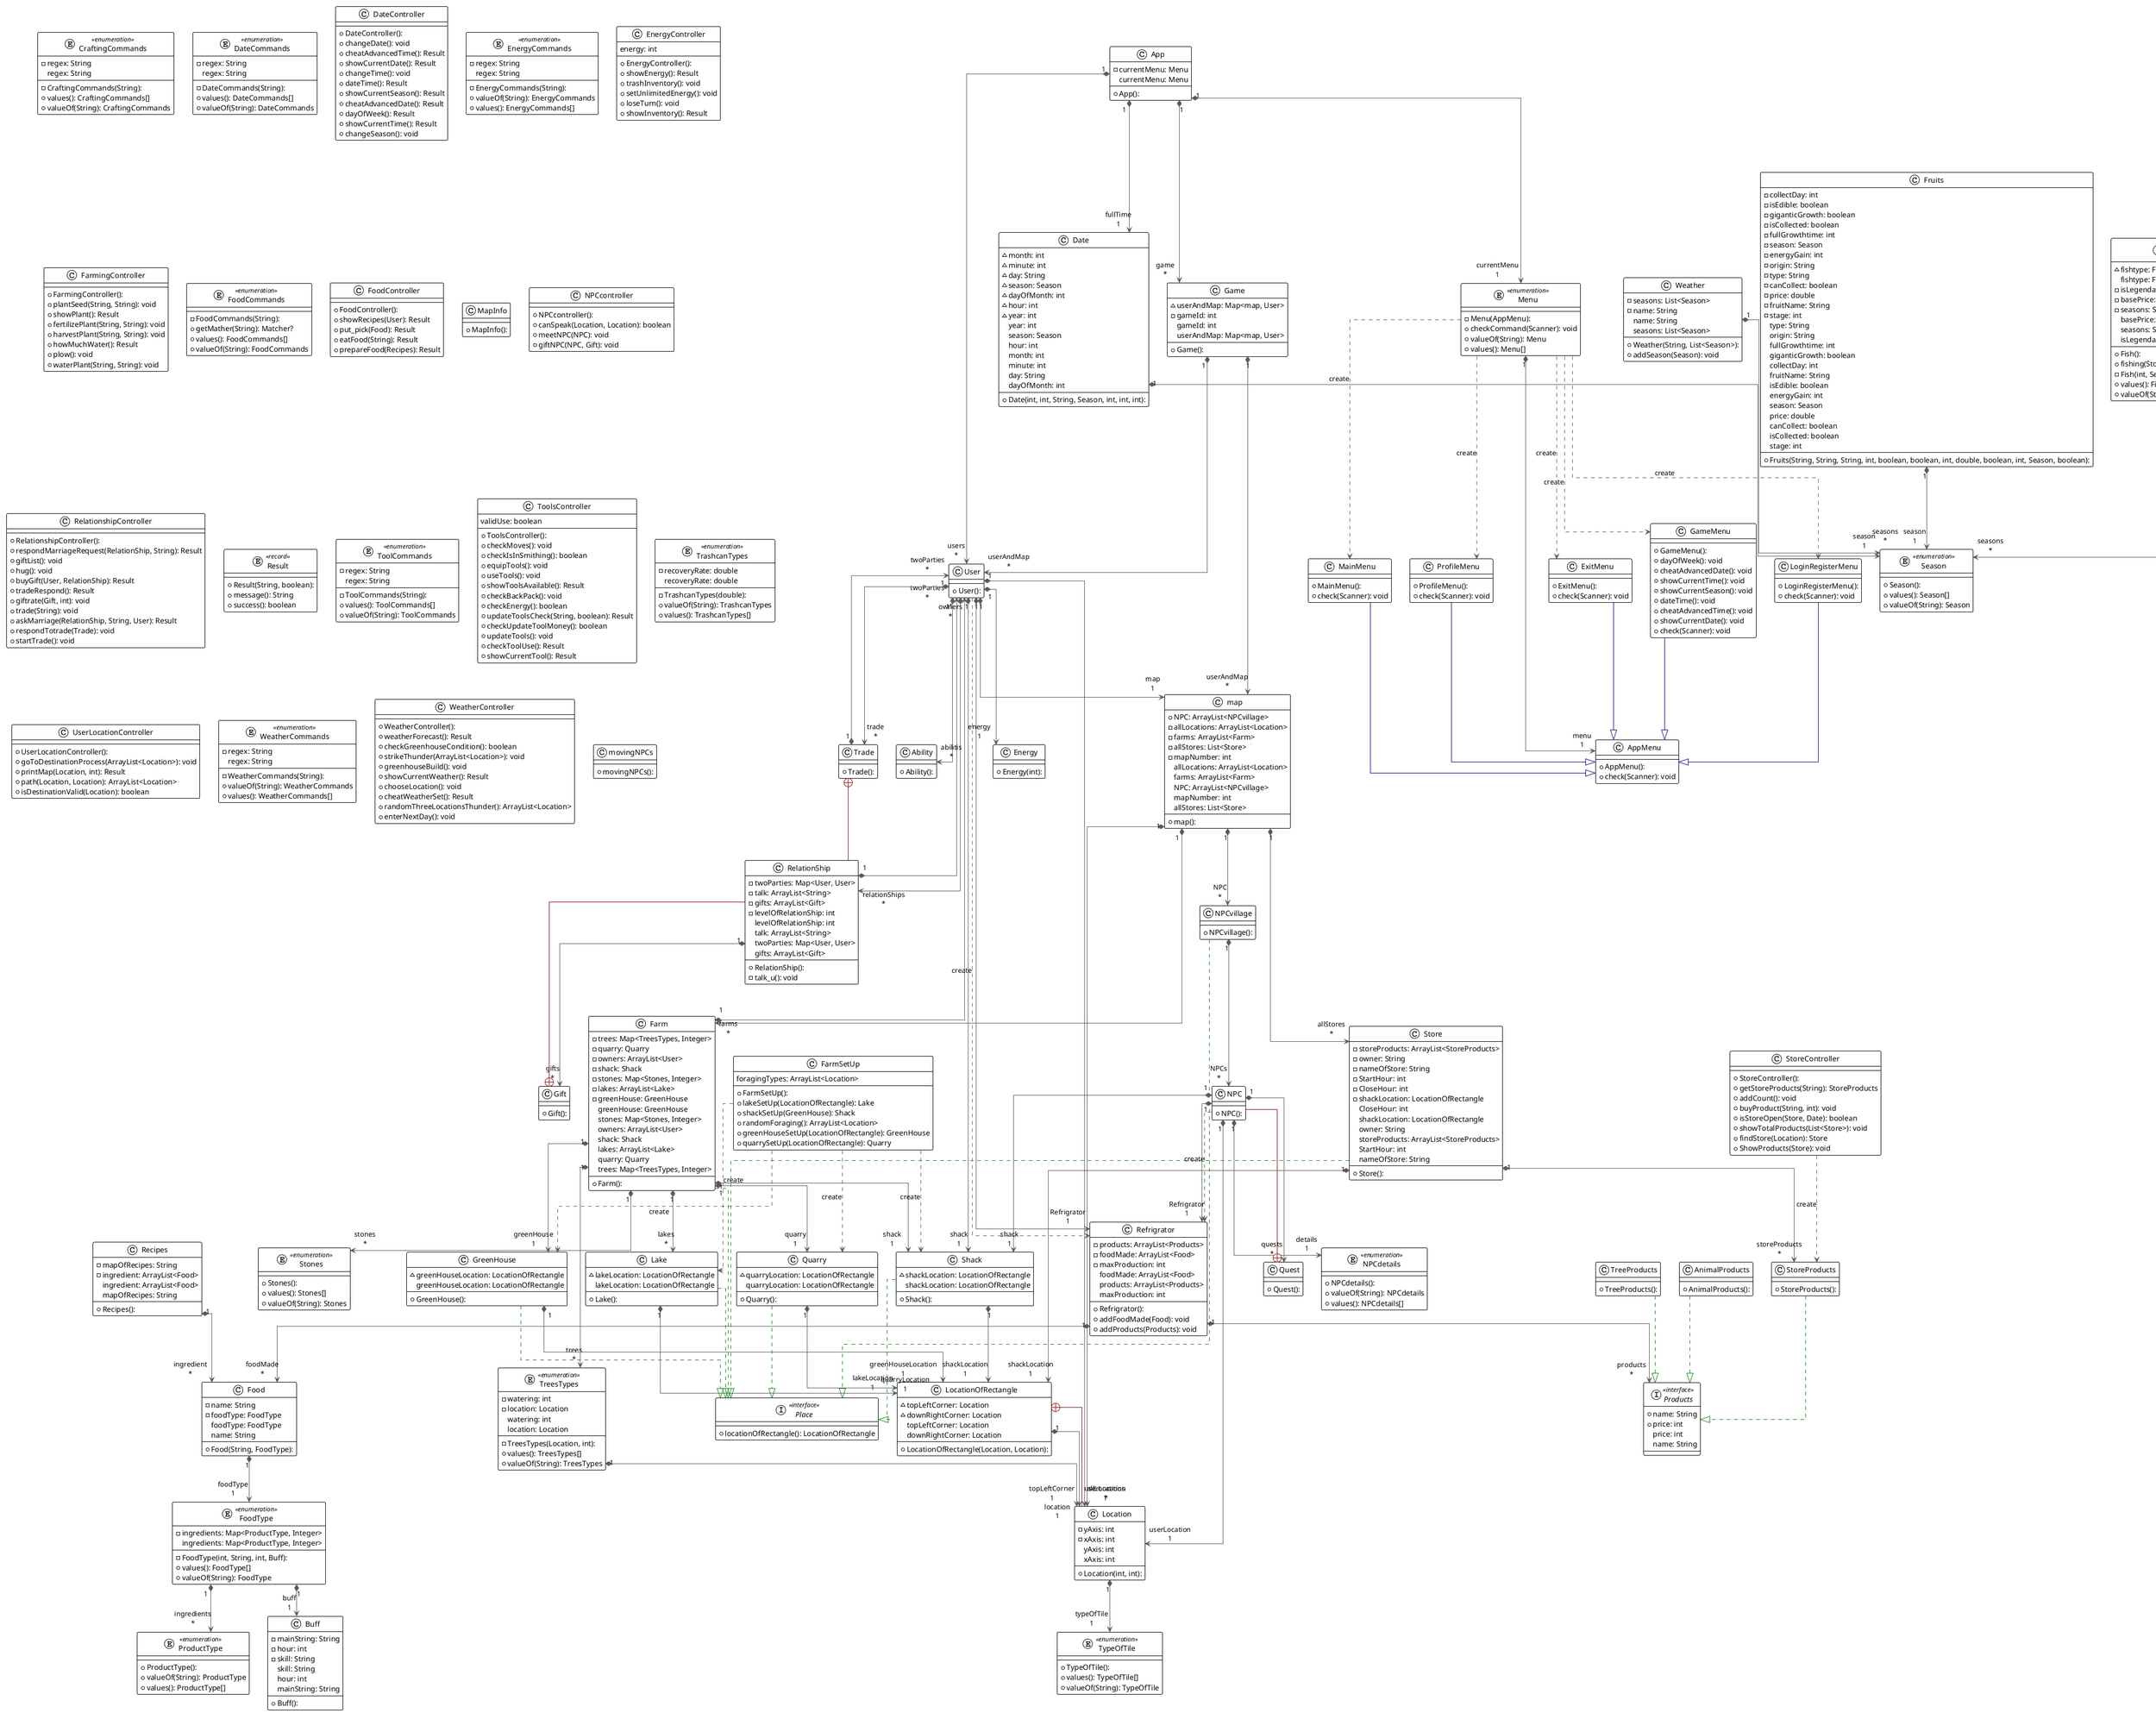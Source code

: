 @startuml

!theme plain
top to bottom direction
skinparam linetype ortho

class Ability {
  + Ability(): 
}
enum Animal << enumeration >> {
  - Animal(int, Map<String, Integer>, boolean, String): 
  - products: Map<String, Integer>
  - description: String
  - purchaseCost: int
  + valueOf(String): Animal
  + values(): Animal[]
   description: String
   purchaseCost: int
   coopOrBarv: boolean
   products: Map<String, Integer>
}
class AnimalProducts {
  + AnimalProducts(): 
}
interface Animals << interface >>
class App {
  + App(): 
  - currentMenu: Menu
   currentMenu: Menu
}
class AppMenu {
  + AppMenu(): 
  + check(Scanner): void
}
class AppViews {
  + AppViews(): 
  + run(): void
}
class BackPack {
  + BackPack(BackPackTypes): 
  - type: BackPackTypes
  - maxAmount: int
  - tools: List<Tools>
   type: BackPackTypes
   tools: List<Tools>
   maxAmount: int
}
enum BackPackTypes << enumeration >> {
  + BackPackTypes(): 
  + valueOf(String): BackPackTypes
  + values(): BackPackTypes[]
}
class Buff {
  + Buff(): 
  - mainString: String
  - hour: int
  - skill: String
   skill: String
   hour: int
   mainString: String
}
class CageAnimals {
  + CageAnimals(): 
  - animal: Animal
   animal: Animal
}
interface Commands << interface >> {
  + getMatcher(String): Matcher
   regex: String
}
class CoopAnimals {
  + CoopAnimals(): 
  - animal: Animal
   animal: Animal
}
class Craft {
  + Craft(): 
  - description: String
  - type: CraftingRecepie
   description: String
   type: CraftingRecepie
}
enum CraftingCommands << enumeration >> {
  - CraftingCommands(String): 
  - regex: String
  + values(): CraftingCommands[]
  + valueOf(String): CraftingCommands
   regex: String
}
class CraftingController {
  + CraftingController(): 
  + showRecipes(): Result
  + placeItem(String, String): void
  + showCraftInto(Craft): Result
  + addItem(String, int): void
  + makingCraft(String): Craft
}
enum CraftingRecepie << enumeration >> {
  + CraftingRecepie(): 
  + values(): CraftingRecepie[]
  + valueOf(String): CraftingRecepie
}
class Date {
  + Date(int, int, String, Season, int, int, int): 
  ~ month: int
  ~ minute: int
  ~ day: String
  ~ season: Season
  ~ dayOfMonth: int
  ~ hour: int
  ~ year: int
   year: int
   season: Season
   hour: int
   month: int
   minute: int
   day: String
   dayOfMonth: int
}
enum DateCommands << enumeration >> {
  - DateCommands(String): 
  - regex: String
  + values(): DateCommands[]
  + valueOf(String): DateCommands
   regex: String
}
class DateController {
  + DateController(): 
  + changeDate(): void
  + cheatAdvancedTime(): Result
  + showCurrentDate(): Result
  + changeTime(): void
  + dateTime(): Result
  + showCurrentSeason(): Result
  + cheatAdvancedDate(): Result
  + dayOfWeek(): Result
  + showCurrentTime(): Result
  + changeSeason(): void
}
class Energy {
  + Energy(int): 
}
enum EnergyCommands << enumeration >> {
  - EnergyCommands(String): 
  - regex: String
  + valueOf(String): EnergyCommands
  + values(): EnergyCommands[]
   regex: String
}
class EnergyController {
  + EnergyController(): 
  + showEnergy(): Result
  + trashInventory(): void
  + setUnlimitedEnergy(): void
  + loseTurn(): void
  + showInventory(): Result
   energy: int
}
class ExitMenu {
  + ExitMenu(): 
  + check(Scanner): void
}
class Farm {
  + Farm(): 
  - trees: Map<TreesTypes, Integer>
  - quarry: Quarry
  - owners: ArrayList<User>
  - shack: Shack
  - stones: Map<Stones, Integer>
  - lakes: ArrayList<Lake>
  - greenHouse: GreenHouse
   greenHouse: GreenHouse
   stones: Map<Stones, Integer>
   owners: ArrayList<User>
   shack: Shack
   lakes: ArrayList<Lake>
   quarry: Quarry
   trees: Map<TreesTypes, Integer>
}
class FarmSetUp {
  + FarmSetUp(): 
  + lakeSetUp(LocationOfRectangle): Lake
  + shackSetUp(GreenHouse): Shack
  + randomForaging(): ArrayList<Location>
  + greenHouseSetUp(LocationOfRectangle): GreenHouse
  + quarrySetUp(LocationOfRectangle): Quarry
   foragingTypes: ArrayList<Location>
}
class FarmingController {
  + FarmingController(): 
  + plantSeed(String, String): void
  + showPlant(): Result
  + fertilizePlant(String, String): void
  + harvestPlant(String, String): void
  + howMuchWater(): Result
  + plow(): void
  + waterPlant(String, String): void
}
class Fish {
  + Fish(): 
  ~ fishtype: Fish
  + fishing(StoreProducts): ProductType
   fishtype: Fish
}
enum Fish << enumeration >> {
  - Fish(int, Set<Season>, boolean): 
  - isLegendary: boolean
  - basePrice: int
  - seasons: Set<Season>
  + values(): Fish[]
  + valueOf(String): Fish
   basePrice: int
   seasons: Set<Season>
   isLegendary: boolean
}
class Food {
  + Food(String, FoodType): 
  - name: String
  - foodType: FoodType
   foodType: FoodType
   name: String
}
enum FoodCommands << enumeration >> {
  - FoodCommands(String): 
  + getMather(String): Matcher?
  + values(): FoodCommands[]
  + valueOf(String): FoodCommands
}
class FoodController {
  + FoodController(): 
  + showRecipes(User): Result
  + put_pick(Food): Result
  + eatFood(String): Result
  + prepareFood(Recipes): Result
}
enum FoodType << enumeration >> {
  - FoodType(int, String, int, Buff): 
  - ingredients: Map<ProductType, Integer>
  + values(): FoodType[]
  + valueOf(String): FoodType
   ingredients: Map<ProductType, Integer>
}
class Fruits {
  + Fruits(String, String, String, int, boolean, boolean, int, double, boolean, int, Season, boolean): 
  - collectDay: int
  - isEdible: boolean
  - giganticGrowth: boolean
  - isCollected: boolean
  - fullGrowthtime: int
  - season: Season
  - energyGain: int
  - origin: String
  - type: String
  - canCollect: boolean
  - price: double
  - fruitName: String
  - stage: int
   type: String
   origin: String
   fullGrowthtime: int
   giganticGrowth: boolean
   collectDay: int
   fruitName: String
   isEdible: boolean
   energyGain: int
   season: Season
   price: double
   canCollect: boolean
   isCollected: boolean
   stage: int
}
class Game {
  + Game(): 
  ~ userAndMap: Map<map, User>
  - gameId: int
   gameId: int
   userAndMap: Map<map, User>
}
class GameMenu {
  + GameMenu(): 
  + dayOfWeek(): void
  + cheatAdvancedDate(): void
  + showCurrentTime(): void
  + showCurrentSeason(): void
  + dateTime(): void
  + cheatAdvancedTime(): void
  + showCurrentDate(): void
  + check(Scanner): void
}
enum GameMenuCommands << enumeration >> {
  - GameMenuCommands(String): 
  - regex: String
  + values(): GameMenuCommands[]
  + getMatcher(String): Matcher
  + valueOf(String): GameMenuCommands
   regex: String
}
class GameMenuController {
  + GameMenuController(): 
  + newGame(): Result
  + savingMap(Map<map, User>): void
  + deleteGame(int): Result
  + readingMap(): void
  + loadGame(): Result
  + nextTurn(): void
  + energyUnlimited(): void
  + sellProducts(String, int): Result
  + choosingMap(int): map
  + tradeHistory(User): void
}
class Gift {
  + Gift(): 
}
class GreenHouse {
  + GreenHouse(): 
  ~ greenHouseLocation: LocationOfRectangle
   greenHouseLocation: LocationOfRectangle
}
class Lake {
  + Lake(): 
  ~ lakeLocation: LocationOfRectangle
   lakeLocation: LocationOfRectangle
}
class Location {
  + Location(int, int): 
  - yAxis: int
  - xAxis: int
   yAxis: int
   xAxis: int
}
class LocationOfRectangle {
  + LocationOfRectangle(Location, Location): 
  ~ topLeftCorner: Location
  ~ downRightCorner: Location
   topLeftCorner: Location
   downRightCorner: Location
}
class LoginRegisterMenu {
  + LoginRegisterMenu(): 
  + check(Scanner): void
}
enum LoginRegisterMenuCommands << enumeration >> {
  - LoginRegisterMenuCommands(String): 
  - regex: String
  + values(): LoginRegisterMenuCommands[]
  + getMatcher(String): Matcher
  + valueOf(String): LoginRegisterMenuCommands
   regex: String
}
class LoginRegisterMenuController {
  + LoginRegisterMenuController(): 
  + checkUserName(String): User
  + login(String, String): Result
  + saveSecureHashAlgorithm(String): void
  + RandomPassword(String): String
  + register(String, String): Result
  + pickQuestion(String): Result
}
class Main {
  + Main(): 
  + main(String[]): void
}
class MainMenu {
  + MainMenu(): 
  + check(Scanner): void
}
enum MainMenuCommands << enumeration >> {
  - MainMenuCommands(String): 
  - regex: String
  + values(): MainMenuCommands[]
  + getMatcher(String): Matcher
  + valueOf(String): MainMenuCommands
   regex: String
}
class MainMenuController {
  + MainMenuController(): 
  + logOut(): void
}
class MapInfo {
  + MapInfo(): 
}
enum Menu << enumeration >> {
  - Menu(AppMenu): 
  + checkCommand(Scanner): void
  + valueOf(String): Menu
  + values(): Menu[]
}
interface MenuController << interface >> {
  + menuExit(): void
  + menuEnter(): Result?
  + showMenu(): Result?
}
class NPC {
  + NPC(): 
}
class NPCcontroller {
  + NPCcontroller(): 
  + canSpeak(Location, Location): boolean
  + meetNPC(NPC): void
  + giftNPC(NPC, Gift): void
}
enum NPCdetails << enumeration >> {
  + NPCdetails(): 
  + valueOf(String): NPCdetails
  + values(): NPCdetails[]
}
class NPCvillage {
  + NPCvillage(): 
}
interface Place << interface >> {
  + locationOfRectangle(): LocationOfRectangle
}
enum ProductType << enumeration >> {
  + ProductType(): 
  + valueOf(String): ProductType
  + values(): ProductType[]
}
interface Products << interface >> {
  + name: String
  + price: int
   price: int
   name: String
}
class ProfileMenu {
  + ProfileMenu(): 
  + check(Scanner): void
}
enum ProfileMenuCommands << enumeration >> {
  - ProfileMenuCommands(String): 
  - regex: String
  + values(): ProfileMenuCommands[]
  + valueOf(String): ProfileMenuCommands
  + getMatcher(String): Matcher
   regex: String
}
class ProfileMenuController {
  + ProfileMenuController(): 
  + changeNickname(String): Result
  + changePassword(String): Result
  + changeUserName(String): Result
  + userInfo(): Result
}
class Quarry {
  + Quarry(): 
  ~ quarryLocation: LocationOfRectangle
   quarryLocation: LocationOfRectangle
}
class Quest {
  + Quest(): 
}
class Recipes {
  + Recipes(): 
  - mapOfRecipes: String
  - ingredient: ArrayList<Food>
   ingredient: ArrayList<Food>
   mapOfRecipes: String
}
class Refrigrator {
  + Refrigrator(): 
  - products: ArrayList<Products>
  - foodMade: ArrayList<Food>
  - maxProduction: int
  + addFoodMade(Food): void
  + addProducts(Products): void
   foodMade: ArrayList<Food>
   products: ArrayList<Products>
   maxProduction: int
}
class RelationShip {
  + RelationShip(): 
  - twoParties: Map<User, User>
  - talk: ArrayList<String>
  - gifts: ArrayList<Gift>
  - levelOfRelationShip: int
  - talk_u(): void
   levelOfRelationShip: int
   talk: ArrayList<String>
   twoParties: Map<User, User>
   gifts: ArrayList<Gift>
}
class RelationshipController {
  + RelationshipController(): 
  + respondMarriageRequest(RelationShip, String): Result
  + giftList(): void
  + hug(): void
  + buyGift(User, RelationShip): Result
  + tradeRespond(): Result
  + giftrate(Gift, int): void
  + trade(String): void
  + askMarriage(RelationShip, String, User): Result
  + respondTotrade(Trade): void
  + startTrade(): void
}
entity Result << record >> {
  + Result(String, boolean): 
  + message(): String
  + success(): boolean
}
enum Season << enumeration >> {
  + Season(): 
  + values(): Season[]
  + valueOf(String): Season
}
class Shack {
  + Shack(): 
  ~ shackLocation: LocationOfRectangle
   shackLocation: LocationOfRectangle
}
enum Stones << enumeration >> {
  + Stones(): 
  + values(): Stones[]
  + valueOf(String): Stones
}
class Store {
  + Store(): 
  - storeProducts: ArrayList<StoreProducts>
  - owner: String
  - nameOfStore: String
  - StartHour: int
  - CloseHour: int
  - shackLocation: LocationOfRectangle
   CloseHour: int
   shackLocation: LocationOfRectangle
   owner: String
   storeProducts: ArrayList<StoreProducts>
   StartHour: int
   nameOfStore: String
}
class StoreController {
  + StoreController(): 
  + getStoreProducts(String): StoreProducts
  + addCount(): void
  + buyProduct(String, int): void
  + isStoreOpen(Store, Date): boolean
  + showTotalProducts(List<Store>): void
  + findStore(Location): Store
  + ShowProducts(Store): void
}
class StoreProducts {
  + StoreProducts(): 
}
enum ToolCommands << enumeration >> {
  - ToolCommands(String): 
  - regex: String
  + values(): ToolCommands[]
  + valueOf(String): ToolCommands
   regex: String
}
enum ToolTypes << enumeration >> {
  - ToolTypes(int): 
  - energyDamage: int
  + values(): ToolTypes[]
  + valueOf(String): ToolTypes
   energyDamage: int
}
class Tools {
  + Tools(ToolTypes, String): 
}
class ToolsController {
  + ToolsController(): 
  + checkMoves(): void
  + checkIsInSmithing(): boolean
  + equipTools(): void
  + useTools(): void
  + showToolsAvailable(): Result
  + checkBackPack(): void
  + checkEnergy(): boolean
  + updateToolsCheck(String, boolean): Result
  + checkUpdateToolMoney(): boolean
  + updateTools(): void
  + checkToolUse(): Result
  + showCurrentTool(): Result
   validUse: boolean
}
class Trade {
  + Trade(): 
}
enum TrashcanTypes << enumeration >> {
  - TrashcanTypes(double): 
  - recoveryRate: double
  + valueOf(String): TrashcanTypes
  + values(): TrashcanTypes[]
   recoveryRate: double
}
class TreeProducts {
  + TreeProducts(): 
}
enum TreesTypes << enumeration >> {
  - TreesTypes(Location, int): 
  - watering: int
  - location: Location
  + values(): TreesTypes[]
  + valueOf(String): TreesTypes
   watering: int
   location: Location
}
enum TypeOfTile << enumeration >> {
  + TypeOfTile(): 
  + values(): TypeOfTile[]
  + valueOf(String): TypeOfTile
}
class User {
  + User(): 
}
class UserLocationController {
  + UserLocationController(): 
  + goToDestinationProcess(ArrayList<Location>): void
  + printMap(Location, int): Result
  + path(Location, Location): ArrayList<Location>
  + isDestinationValid(Location): boolean
}
class Weather {
  + Weather(String, List<Season>): 
  - seasons: List<Season>
  - name: String
  + addSeason(Season): void
   name: String
   seasons: List<Season>
}
enum WeatherCommands << enumeration >> {
  - WeatherCommands(String): 
  - regex: String
  + valueOf(String): WeatherCommands
  + values(): WeatherCommands[]
   regex: String
}
class WeatherController {
  + WeatherController(): 
  + weatherForecast(): Result
  + checkGreenhouseCondition(): boolean
  + strikeThunder(ArrayList<Location>): void
  + greenhouseBuild(): void
  + showCurrentWeather(): Result
  + chooseLocation(): void
  + cheatWeatherSet(): Result
  + randomThreeLocationsThunder(): ArrayList<Location>
  + enterNextDay(): void
}
class map {
  + map(): 
  + NPC: ArrayList<NPCvillage>
  - allLocations: ArrayList<Location>
  - farms: ArrayList<Farm>
  - allStores: List<Store>
  - mapNumber: int
   allLocations: ArrayList<Location>
   farms: ArrayList<Farm>
   NPC: ArrayList<NPCvillage>
   mapNumber: int
   allStores: List<Store>
}
class movingNPCs {
  + movingNPCs(): 
}

AnimalProducts               -[#008200,dashed]-^  Products                    
App                         "1" *-[#595959,plain]-> "fullTime\n1" Date                        
App                         "1" *-[#595959,plain]-> "game\n*" Game                        
App                         "1" *-[#595959,plain]-> "currentMenu\n1" Menu                        
App                         "1" *-[#595959,plain]-> "users\n*" User                        
BackPack                    "1" *-[#595959,plain]-> "type\n1" BackPackTypes               
BackPack                    "1" *-[#595959,plain]-> "tools\n*" Tools                       
CageAnimals                 "1" *-[#595959,plain]-> "animal\n1" Animal                      
CageAnimals                  -[#008200,dashed]-^  Animals                     
CoopAnimals                 "1" *-[#595959,plain]-> "animal\n1" Animal                      
CoopAnimals                  -[#008200,dashed]-^  Animals                     
Craft                       "1" *-[#595959,plain]-> "type\n1" CraftingRecepie             
CraftingController           -[#595959,dashed]->  Craft                       : "«create»"
Date                        "1" *-[#595959,plain]-> "season\n1" Season                      
ExitMenu                     -[#000082,plain]-^  AppMenu                     
Farm                        "1" *-[#595959,plain]-> "greenHouse\n1" GreenHouse                  
Farm                        "1" *-[#595959,plain]-> "lakes\n*" Lake                        
Farm                         -[#008200,dashed]-^  Place                       
Farm                        "1" *-[#595959,plain]-> "quarry\n1" Quarry                      
Farm                        "1" *-[#595959,plain]-> "shack\n1" Shack                       
Farm                        "1" *-[#595959,plain]-> "stones\n*" Stones                      
Farm                        "1" *-[#595959,plain]-> "trees\n*" TreesTypes                  
Farm                        "1" *-[#595959,plain]-> "owners\n*" User                        
FarmSetUp                    -[#595959,dashed]->  GreenHouse                  : "«create»"
FarmSetUp                    -[#595959,dashed]->  Lake                        : "«create»"
FarmSetUp                    -[#595959,dashed]->  Quarry                      : "«create»"
FarmSetUp                    -[#595959,dashed]->  Shack                       : "«create»"
Fish                         -[#008200,dashed]-^  Animals                     
Fish                        "1" *-[#595959,plain]-> "seasons\n*" Season                      
Food                        "1" *-[#595959,plain]-> "foodType\n1" FoodType                    
FoodType                    "1" *-[#595959,plain]-> "buff\n1" Buff                        
FoodType                    "1" *-[#595959,plain]-> "ingredients\n*" ProductType                 
Fruits                      "1" *-[#595959,plain]-> "season\n1" Season                      
Game                        "1" *-[#595959,plain]-> "userAndMap\n*" User                        
Game                        "1" *-[#595959,plain]-> "userAndMap\n*" map                         
GameMenu                     -[#000082,plain]-^  AppMenu                     
GameMenuCommands             -[#008200,dashed]-^  Commands                    
GameMenuController           -[#008200,dashed]-^  MenuController              
Gift                         +-[#820000,plain]-  RelationShip                
GreenHouse                  "1" *-[#595959,plain]-> "greenHouseLocation\n1" LocationOfRectangle         
GreenHouse                   -[#008200,dashed]-^  Place                       
Lake                        "1" *-[#595959,plain]-> "lakeLocation\n1" LocationOfRectangle         
Lake                         -[#008200,dashed]-^  Place                       
Location                    "1" *-[#595959,plain]-> "typeOfTile\n1" TypeOfTile                  
LocationOfRectangle          +-[#820000,plain]-  Location                    
LocationOfRectangle         "1" *-[#595959,plain]-> "topLeftCorner\n1" Location                    
LoginRegisterMenu            -[#000082,plain]-^  AppMenu                     
LoginRegisterMenuCommands    -[#008200,dashed]-^  Commands                    
LoginRegisterMenuController  -[#008200,dashed]-^  MenuController              
Main                         -[#595959,dashed]->  AppViews                    : "«create»"
MainMenu                     -[#000082,plain]-^  AppMenu                     
MainMenuCommands             -[#008200,dashed]-^  Commands                    
MainMenuController           -[#008200,dashed]-^  MenuController              
Menu                        "1" *-[#595959,plain]-> "menu\n1" AppMenu                     
Menu                         -[#595959,dashed]->  ExitMenu                    : "«create»"
Menu                         -[#595959,dashed]->  GameMenu                    : "«create»"
Menu                         -[#595959,dashed]->  LoginRegisterMenu           : "«create»"
Menu                         -[#595959,dashed]->  MainMenu                    : "«create»"
Menu                         -[#595959,dashed]->  ProfileMenu                 : "«create»"
NPC                         "1" *-[#595959,plain]-> "userLocation\n1" Location                    
NPC                         "1" *-[#595959,plain]-> "details\n1" NPCdetails                  
NPC                         "1" *-[#595959,plain]-> "quests\n*" Quest                       
NPC                         "1" *-[#595959,plain]-> "Refrigrator\n1" Refrigrator                 
NPC                          -[#595959,dashed]->  Refrigrator                 : "«create»"
NPC                         "1" *-[#595959,plain]-> "shack\n1" Shack                       
NPCvillage                  "1" *-[#595959,plain]-> "NPCs\n*" NPC                         
NPCvillage                   -[#008200,dashed]-^  Place                       
ProfileMenu                  -[#000082,plain]-^  AppMenu                     
ProfileMenuCommands          -[#008200,dashed]-^  Commands                    
ProfileMenuController        -[#008200,dashed]-^  MenuController              
Quarry                      "1" *-[#595959,plain]-> "quarryLocation\n1" LocationOfRectangle         
Quarry                       -[#008200,dashed]-^  Place                       
Quest                        +-[#820000,plain]-  NPC                         
Recipes                     "1" *-[#595959,plain]-> "ingredient\n*" Food                        
Refrigrator                 "1" *-[#595959,plain]-> "foodMade\n*" Food                        
Refrigrator                 "1" *-[#595959,plain]-> "products\n*" Products                    
RelationShip                "1" *-[#595959,plain]-> "gifts\n*" Gift                        
RelationShip                "1" *-[#595959,plain]-> "twoParties\n*" User                        
Shack                       "1" *-[#595959,plain]-> "shackLocation\n1" LocationOfRectangle         
Shack                        -[#008200,dashed]-^  Place                       
Store                       "1" *-[#595959,plain]-> "shackLocation\n1" LocationOfRectangle         
Store                        -[#008200,dashed]-^  Place                       
Store                       "1" *-[#595959,plain]-> "storeProducts\n*" StoreProducts               
StoreController              -[#595959,dashed]->  StoreProducts               : "«create»"
StoreProducts                -[#008200,dashed]-^  Products                    
Tools                       "1" *-[#595959,plain]-> "type\n1" ToolTypes                   
Trade                        +-[#820000,plain]-  RelationShip                
Trade                       "1" *-[#595959,plain]-> "twoParties\n*" User                        
TreeProducts                 -[#008200,dashed]-^  Products                    
TreesTypes                  "1" *-[#595959,plain]-> "location\n1" Location                    
User                        "1" *-[#595959,plain]-> "abilitis\n*" Ability                     
User                        "1" *-[#595959,plain]-> "energy\n1" Energy                      
User                        "1" *-[#595959,plain]-> "userLocation\n1" Location                    
User                        "1" *-[#595959,plain]-> "Refrigrator\n1" Refrigrator                 
User                         -[#595959,dashed]->  Refrigrator                 : "«create»"
User                        "1" *-[#595959,plain]-> "relationShips\n*" RelationShip                
User                        "1" *-[#595959,plain]-> "shack\n1" Shack                       
User                        "1" *-[#595959,plain]-> "trade\n*" Trade                       
User                        "1" *-[#595959,plain]-> "map\n1" map                         
Weather                     "1" *-[#595959,plain]-> "seasons\n*" Season                      
map                         "1" *-[#595959,plain]-> "farms\n*" Farm                        
map                         "1" *-[#595959,plain]-> "allLocations\n*" Location                    
map                         "1" *-[#595959,plain]-> "NPC\n*" NPCvillage                  
map                         "1" *-[#595959,plain]-> "allStores\n*" Store                       
@enduml
